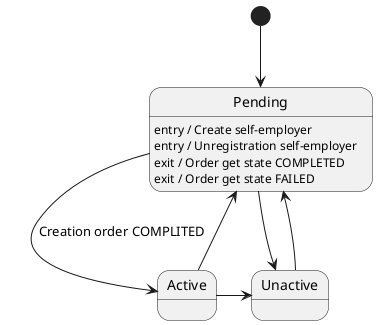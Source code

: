 @startuml

[*] --> Pending

Pending -> Active: Creation order COMPLITED
Active --> Pending

Pending -> Unactive
Unactive -> Pending

Active -> Unactive

Pending: entry / Create self-employer
Pending: entry / Unregistration self-employer

Pending: exit / Order get state COMPLETED
Pending: exit / Order get state FAILED

@enduml